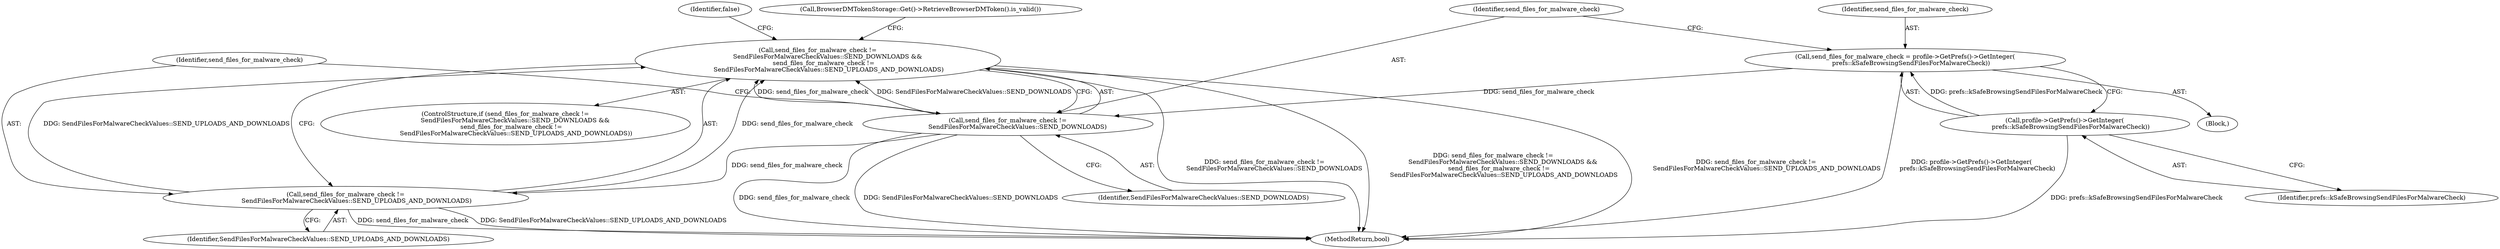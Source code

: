 digraph "0_Chrome_507241119f279c31766bd41c33d6ffb6851e2d7e_3@API" {
"1000151" [label="(Call,send_files_for_malware_check !=\n          SendFilesForMalwareCheckValues::SEND_DOWNLOADS &&\n      send_files_for_malware_check !=\n           SendFilesForMalwareCheckValues::SEND_UPLOADS_AND_DOWNLOADS)"];
"1000152" [label="(Call,send_files_for_malware_check !=\n          SendFilesForMalwareCheckValues::SEND_DOWNLOADS)"];
"1000146" [label="(Call,send_files_for_malware_check = profile->GetPrefs()->GetInteger(\n      prefs::kSafeBrowsingSendFilesForMalwareCheck))"];
"1000148" [label="(Call,profile->GetPrefs()->GetInteger(\n      prefs::kSafeBrowsingSendFilesForMalwareCheck))"];
"1000155" [label="(Call,send_files_for_malware_check !=\n           SendFilesForMalwareCheckValues::SEND_UPLOADS_AND_DOWNLOADS)"];
"1000147" [label="(Identifier,send_files_for_malware_check)"];
"1000156" [label="(Identifier,send_files_for_malware_check)"];
"1000150" [label="(ControlStructure,if (send_files_for_malware_check !=\n          SendFilesForMalwareCheckValues::SEND_DOWNLOADS &&\n      send_files_for_malware_check !=\n           SendFilesForMalwareCheckValues::SEND_UPLOADS_AND_DOWNLOADS))"];
"1000152" [label="(Call,send_files_for_malware_check !=\n          SendFilesForMalwareCheckValues::SEND_DOWNLOADS)"];
"1000155" [label="(Call,send_files_for_malware_check !=\n           SendFilesForMalwareCheckValues::SEND_UPLOADS_AND_DOWNLOADS)"];
"1000159" [label="(Identifier,false)"];
"1000148" [label="(Call,profile->GetPrefs()->GetInteger(\n      prefs::kSafeBrowsingSendFilesForMalwareCheck))"];
"1000154" [label="(Identifier,SendFilesForMalwareCheckValues::SEND_DOWNLOADS)"];
"1000162" [label="(MethodReturn,bool)"];
"1000149" [label="(Identifier,prefs::kSafeBrowsingSendFilesForMalwareCheck)"];
"1000146" [label="(Call,send_files_for_malware_check = profile->GetPrefs()->GetInteger(\n      prefs::kSafeBrowsingSendFilesForMalwareCheck))"];
"1000104" [label="(Block,)"];
"1000161" [label="(Call,BrowserDMTokenStorage::Get()->RetrieveBrowserDMToken().is_valid())"];
"1000153" [label="(Identifier,send_files_for_malware_check)"];
"1000151" [label="(Call,send_files_for_malware_check !=\n          SendFilesForMalwareCheckValues::SEND_DOWNLOADS &&\n      send_files_for_malware_check !=\n           SendFilesForMalwareCheckValues::SEND_UPLOADS_AND_DOWNLOADS)"];
"1000157" [label="(Identifier,SendFilesForMalwareCheckValues::SEND_UPLOADS_AND_DOWNLOADS)"];
"1000151" -> "1000150"  [label="AST: "];
"1000151" -> "1000152"  [label="CFG: "];
"1000151" -> "1000155"  [label="CFG: "];
"1000152" -> "1000151"  [label="AST: "];
"1000155" -> "1000151"  [label="AST: "];
"1000159" -> "1000151"  [label="CFG: "];
"1000161" -> "1000151"  [label="CFG: "];
"1000151" -> "1000162"  [label="DDG: send_files_for_malware_check !=\n          SendFilesForMalwareCheckValues::SEND_DOWNLOADS"];
"1000151" -> "1000162"  [label="DDG: send_files_for_malware_check !=\n          SendFilesForMalwareCheckValues::SEND_DOWNLOADS &&\n      send_files_for_malware_check !=\n           SendFilesForMalwareCheckValues::SEND_UPLOADS_AND_DOWNLOADS"];
"1000151" -> "1000162"  [label="DDG: send_files_for_malware_check !=\n           SendFilesForMalwareCheckValues::SEND_UPLOADS_AND_DOWNLOADS"];
"1000152" -> "1000151"  [label="DDG: send_files_for_malware_check"];
"1000152" -> "1000151"  [label="DDG: SendFilesForMalwareCheckValues::SEND_DOWNLOADS"];
"1000155" -> "1000151"  [label="DDG: send_files_for_malware_check"];
"1000155" -> "1000151"  [label="DDG: SendFilesForMalwareCheckValues::SEND_UPLOADS_AND_DOWNLOADS"];
"1000152" -> "1000154"  [label="CFG: "];
"1000153" -> "1000152"  [label="AST: "];
"1000154" -> "1000152"  [label="AST: "];
"1000156" -> "1000152"  [label="CFG: "];
"1000152" -> "1000162"  [label="DDG: send_files_for_malware_check"];
"1000152" -> "1000162"  [label="DDG: SendFilesForMalwareCheckValues::SEND_DOWNLOADS"];
"1000146" -> "1000152"  [label="DDG: send_files_for_malware_check"];
"1000152" -> "1000155"  [label="DDG: send_files_for_malware_check"];
"1000146" -> "1000104"  [label="AST: "];
"1000146" -> "1000148"  [label="CFG: "];
"1000147" -> "1000146"  [label="AST: "];
"1000148" -> "1000146"  [label="AST: "];
"1000153" -> "1000146"  [label="CFG: "];
"1000146" -> "1000162"  [label="DDG: profile->GetPrefs()->GetInteger(\n      prefs::kSafeBrowsingSendFilesForMalwareCheck)"];
"1000148" -> "1000146"  [label="DDG: prefs::kSafeBrowsingSendFilesForMalwareCheck"];
"1000148" -> "1000149"  [label="CFG: "];
"1000149" -> "1000148"  [label="AST: "];
"1000148" -> "1000162"  [label="DDG: prefs::kSafeBrowsingSendFilesForMalwareCheck"];
"1000155" -> "1000157"  [label="CFG: "];
"1000156" -> "1000155"  [label="AST: "];
"1000157" -> "1000155"  [label="AST: "];
"1000155" -> "1000162"  [label="DDG: SendFilesForMalwareCheckValues::SEND_UPLOADS_AND_DOWNLOADS"];
"1000155" -> "1000162"  [label="DDG: send_files_for_malware_check"];
}
